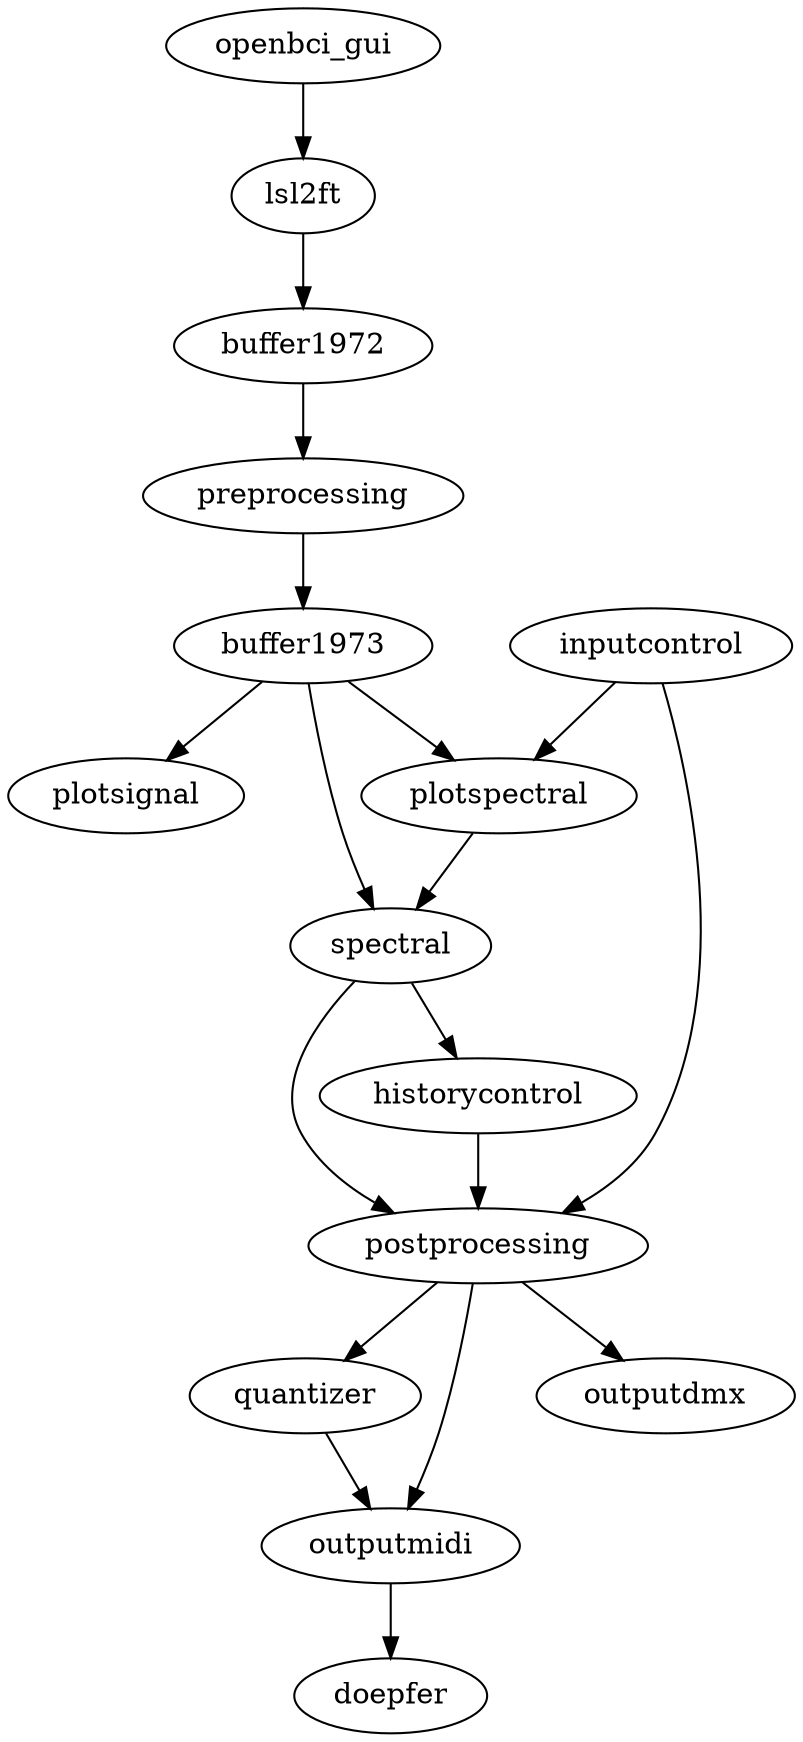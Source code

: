 # To convert this into a bitmap representation, do this
#   dot -Tpng -o patch.png patch.dot
#
digraph {
  openbci_gui -> lsl2ft;
  lsl2ft -> buffer1972 -> preprocessing -> buffer1973;
  buffer1973 -> plotsignal;
  buffer1973 -> plotspectral;
  buffer1973 -> spectral;
  inputcontrol -> plotspectral;
  inputcontrol -> postprocessing;
  plotspectral -> spectral;
  spectral -> historycontrol;
  spectral -> postprocessing;
  historycontrol -> postprocessing;
  postprocessing -> quantizer -> outputmidi;
  postprocessing -> outputmidi;
  postprocessing -> outputdmx;
  outputmidi -> doepfer;
}
